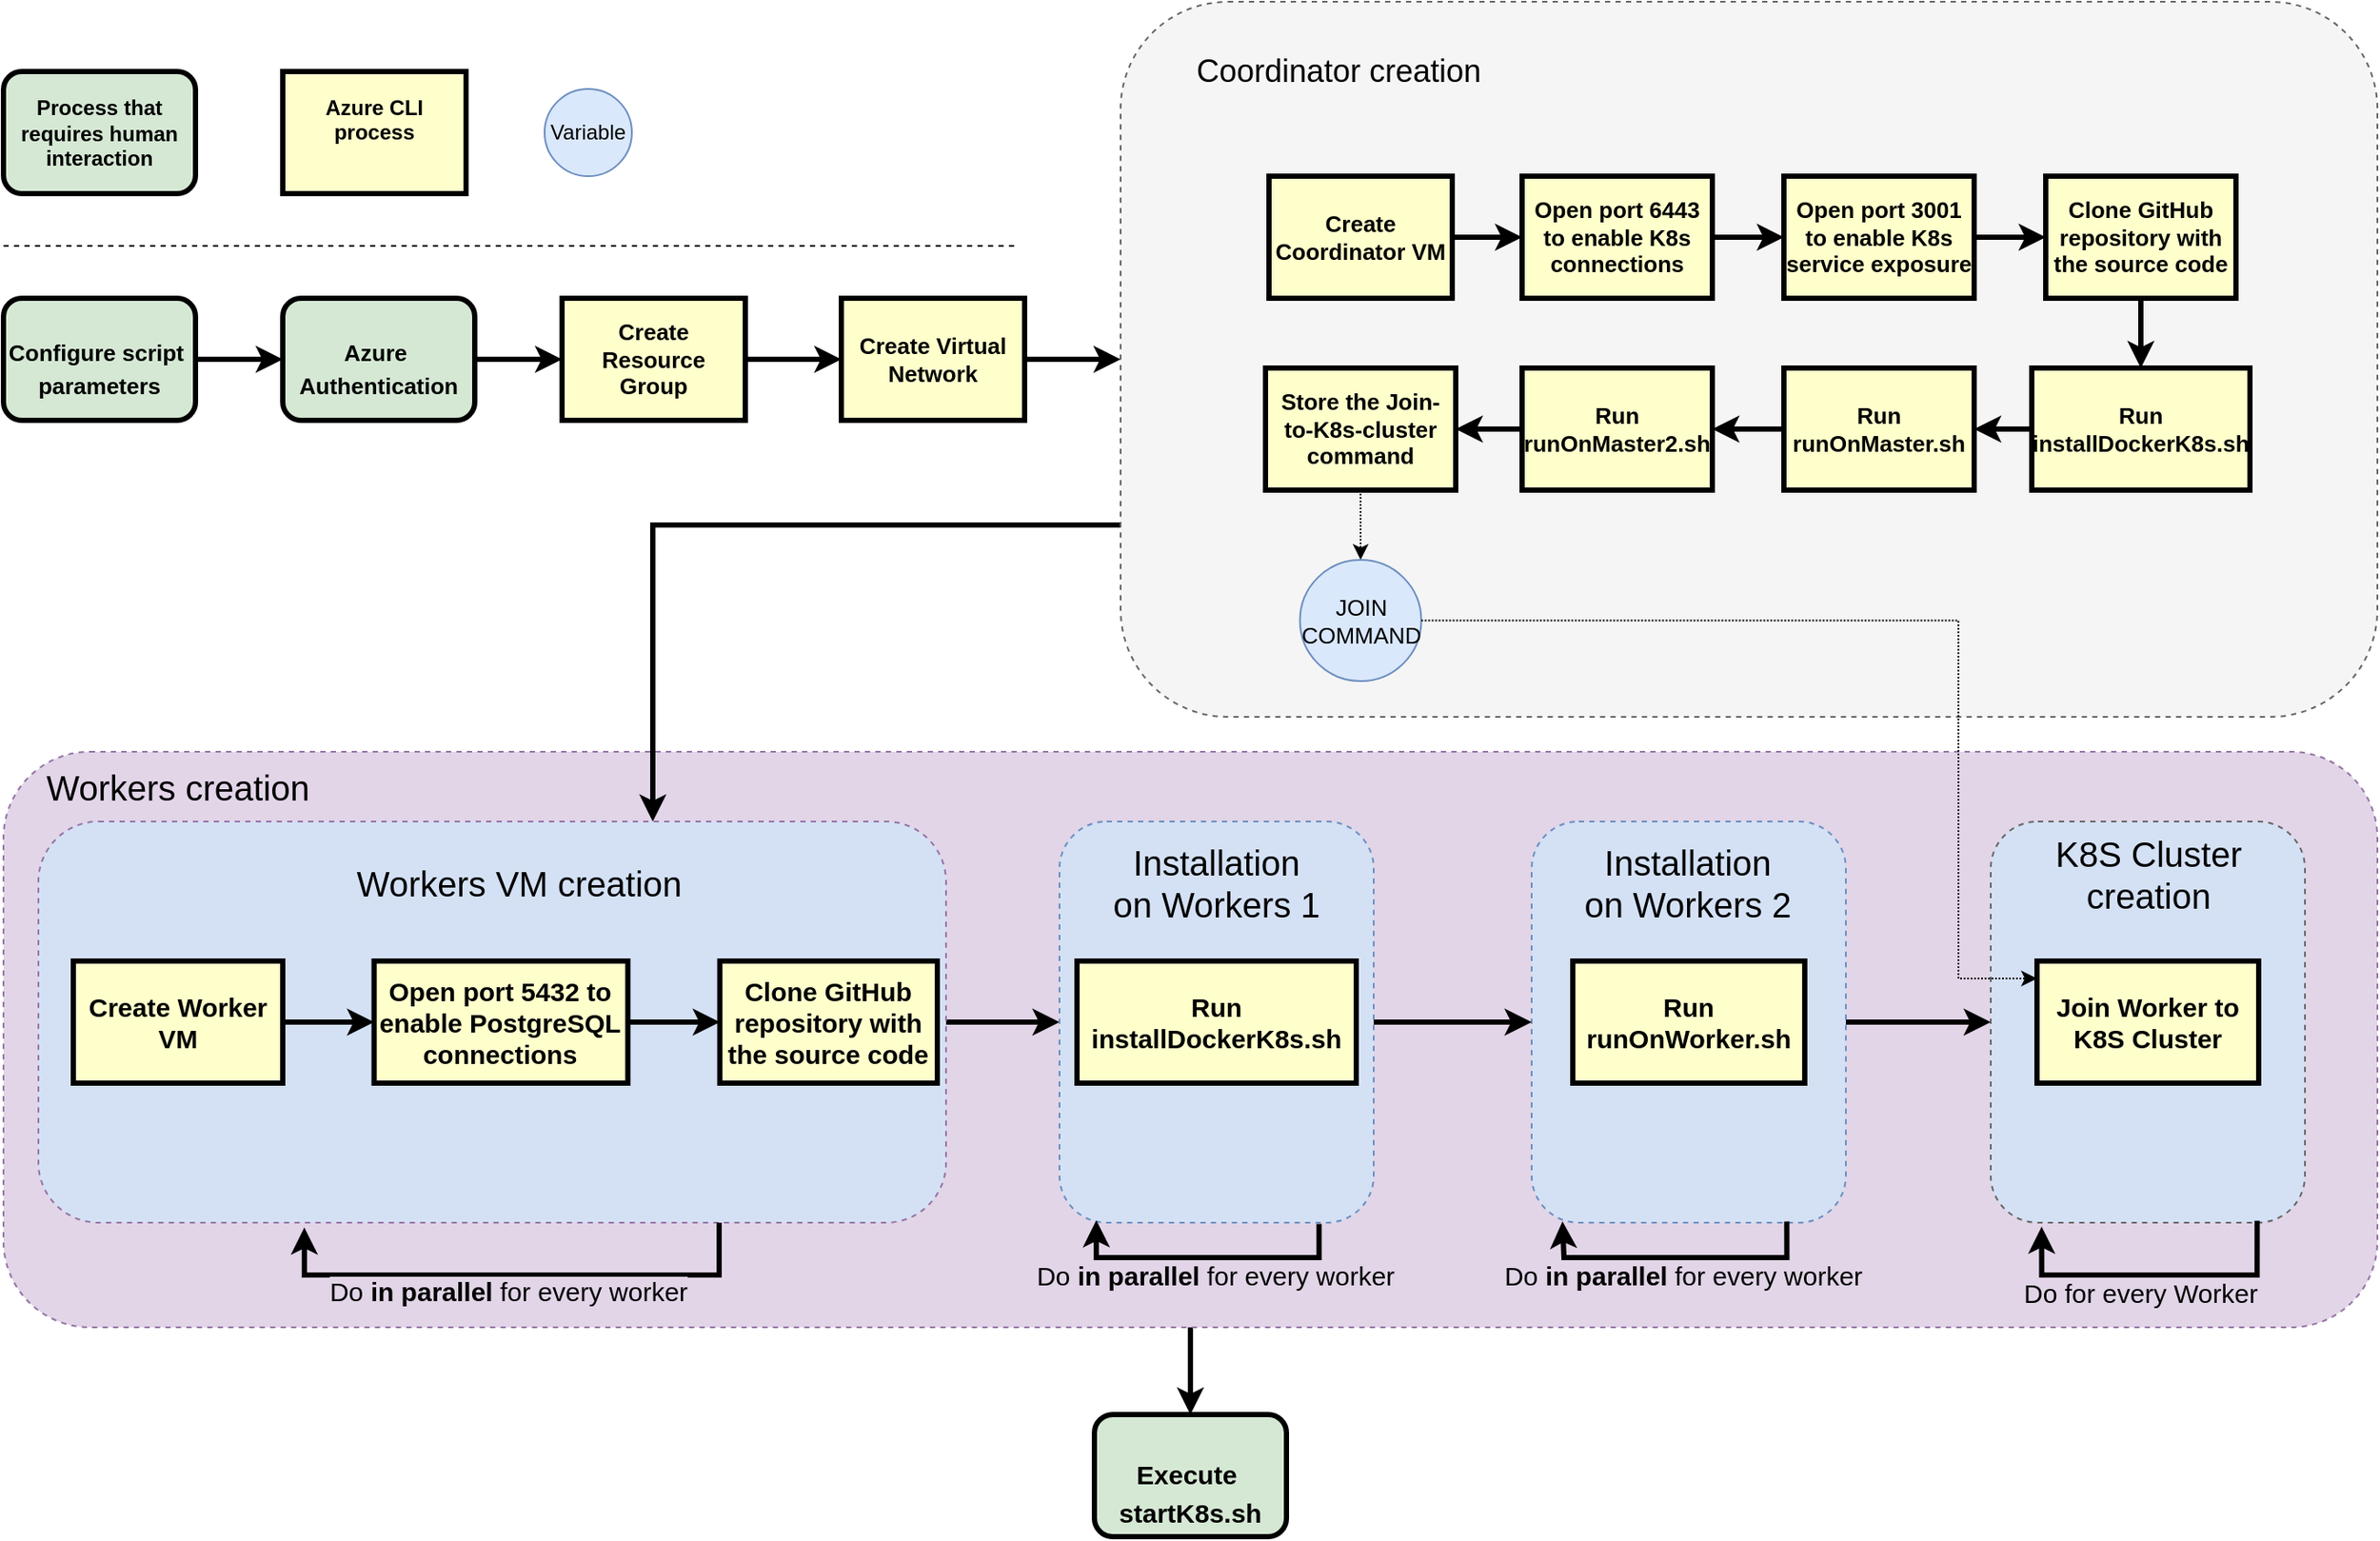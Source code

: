 <mxfile version="14.8.0" type="device"><diagram name="Page-1" id="c7558073-3199-34d8-9f00-42111426c3f3"><mxGraphModel dx="1928" dy="1751" grid="1" gridSize="10" guides="1" tooltips="1" connect="1" arrows="1" fold="1" page="1" pageScale="1" pageWidth="826" pageHeight="1169" background="#ffffff" math="0" shadow="0"><root><mxCell id="0"/><mxCell id="1" parent="0"/><mxCell id="dhEzO6tzxOjWR1tXxIFo-210" style="edgeStyle=orthogonalEdgeStyle;rounded=0;orthogonalLoop=1;jettySize=auto;html=1;strokeWidth=3;" parent="1" source="dhEzO6tzxOjWR1tXxIFo-196" target="dhEzO6tzxOjWR1tXxIFo-209" edge="1"><mxGeometry relative="1" as="geometry"/></mxCell><mxCell id="dhEzO6tzxOjWR1tXxIFo-196" value="" style="rounded=1;whiteSpace=wrap;html=1;dashed=1;fillColor=#e1d5e7;strokeColor=#9673a6;" parent="1" vertex="1"><mxGeometry x="-150" y="110" width="1360" height="330" as="geometry"/></mxCell><mxCell id="dhEzO6tzxOjWR1tXxIFo-204" style="edgeStyle=orthogonalEdgeStyle;rounded=0;orthogonalLoop=1;jettySize=auto;html=1;strokeWidth=3;" parent="1" source="dhEzO6tzxOjWR1tXxIFo-97" target="dhEzO6tzxOjWR1tXxIFo-98" edge="1"><mxGeometry relative="1" as="geometry"/></mxCell><mxCell id="dhEzO6tzxOjWR1tXxIFo-97" value="Create Resource&#10;Group" style="whiteSpace=wrap;align=center;verticalAlign=middle;fontStyle=1;strokeWidth=3;fillColor=#FFFFCC;fontSize=13;" parent="1" vertex="1"><mxGeometry x="170" y="-150" width="105" height="70" as="geometry"/></mxCell><mxCell id="dhEzO6tzxOjWR1tXxIFo-205" style="edgeStyle=orthogonalEdgeStyle;rounded=0;orthogonalLoop=1;jettySize=auto;html=1;strokeWidth=3;" parent="1" source="dhEzO6tzxOjWR1tXxIFo-98" target="dhEzO6tzxOjWR1tXxIFo-100" edge="1"><mxGeometry relative="1" as="geometry"/></mxCell><mxCell id="dhEzO6tzxOjWR1tXxIFo-98" value="Create Virtual Network" style="whiteSpace=wrap;align=center;verticalAlign=middle;fontStyle=1;strokeWidth=3;fillColor=#FFFFCC;fontSize=13;" parent="1" vertex="1"><mxGeometry x="330" y="-150" width="105" height="70" as="geometry"/></mxCell><mxCell id="dhEzO6tzxOjWR1tXxIFo-202" style="edgeStyle=orthogonalEdgeStyle;rounded=0;orthogonalLoop=1;jettySize=auto;html=1;strokeWidth=3;" parent="1" source="dhEzO6tzxOjWR1tXxIFo-99" target="dhEzO6tzxOjWR1tXxIFo-200" edge="1"><mxGeometry relative="1" as="geometry"/></mxCell><mxCell id="dhEzO6tzxOjWR1tXxIFo-99" value="&lt;p style=&quot;margin: 4px 0px 0px ; text-align: center ; font-size: 13px&quot;&gt;&lt;font style=&quot;font-size: 13px&quot;&gt;&lt;br&gt;&lt;/font&gt;&lt;/p&gt;&lt;p style=&quot;margin: 4px 0px 0px ; text-align: center ; font-size: 13px&quot;&gt;&lt;font style=&quot;font-size: 13px&quot;&gt;Configure script&amp;nbsp;&lt;/font&gt;&lt;/p&gt;&lt;p style=&quot;margin: 4px 0px 0px ; text-align: center ; font-size: 13px&quot;&gt;&lt;font style=&quot;font-size: 13px&quot;&gt;parameters&lt;/font&gt;&lt;/p&gt;" style="verticalAlign=middle;align=center;overflow=fill;fontSize=12;fontFamily=Helvetica;html=1;rounded=1;fontStyle=1;strokeWidth=3;fillColor=#D5E8D4;" parent="1" vertex="1"><mxGeometry x="-150" y="-150" width="110" height="70" as="geometry"/></mxCell><mxCell id="dhEzO6tzxOjWR1tXxIFo-183" style="edgeStyle=orthogonalEdgeStyle;rounded=0;orthogonalLoop=1;jettySize=auto;html=1;strokeWidth=3;" parent="1" source="dhEzO6tzxOjWR1tXxIFo-100" target="dhEzO6tzxOjWR1tXxIFo-156" edge="1"><mxGeometry relative="1" as="geometry"><Array as="points"><mxPoint x="222" y="-20"/></Array></mxGeometry></mxCell><mxCell id="dhEzO6tzxOjWR1tXxIFo-100" value="" style="rounded=1;whiteSpace=wrap;html=1;dashed=1;fillColor=#f5f5f5;strokeColor=#666666;fontColor=#333333;" parent="1" vertex="1"><mxGeometry x="490" y="-320" width="720" height="410" as="geometry"/></mxCell><mxCell id="dhEzO6tzxOjWR1tXxIFo-102" value="&lt;font style=&quot;font-size: 18px&quot;&gt;Coordinator creation&lt;/font&gt;" style="text;html=1;strokeColor=none;fillColor=none;align=center;verticalAlign=middle;whiteSpace=wrap;rounded=0;dashed=1;" parent="1" vertex="1"><mxGeometry x="530" y="-290" width="170" height="20" as="geometry"/></mxCell><mxCell id="dhEzO6tzxOjWR1tXxIFo-147" style="edgeStyle=orthogonalEdgeStyle;rounded=0;orthogonalLoop=1;jettySize=auto;html=1;strokeWidth=3;" parent="1" source="dhEzO6tzxOjWR1tXxIFo-104" target="dhEzO6tzxOjWR1tXxIFo-135" edge="1"><mxGeometry relative="1" as="geometry"/></mxCell><mxCell id="dhEzO6tzxOjWR1tXxIFo-104" value="Create Coordinator VM" style="whiteSpace=wrap;align=center;verticalAlign=middle;fontStyle=1;strokeWidth=3;fillColor=#FFFFCC;fontSize=13;" parent="1" vertex="1"><mxGeometry x="575" y="-220" width="105" height="70" as="geometry"/></mxCell><mxCell id="dhEzO6tzxOjWR1tXxIFo-141" style="edgeStyle=orthogonalEdgeStyle;rounded=0;orthogonalLoop=1;jettySize=auto;html=1;strokeWidth=3;" parent="1" source="dhEzO6tzxOjWR1tXxIFo-116" target="dhEzO6tzxOjWR1tXxIFo-117" edge="1"><mxGeometry relative="1" as="geometry"/></mxCell><mxCell id="dhEzO6tzxOjWR1tXxIFo-116" value="Run runOnMaster.sh" style="whiteSpace=wrap;align=center;verticalAlign=middle;fontStyle=1;strokeWidth=3;fillColor=#FFFFCC;fontSize=13;" parent="1" vertex="1"><mxGeometry x="870" y="-110" width="109" height="70" as="geometry"/></mxCell><mxCell id="dhEzO6tzxOjWR1tXxIFo-140" style="edgeStyle=orthogonalEdgeStyle;rounded=0;orthogonalLoop=1;jettySize=auto;html=1;strokeWidth=3;" parent="1" source="dhEzO6tzxOjWR1tXxIFo-117" target="dhEzO6tzxOjWR1tXxIFo-137" edge="1"><mxGeometry relative="1" as="geometry"/></mxCell><mxCell id="dhEzO6tzxOjWR1tXxIFo-117" value="Run runOnMaster2.sh" style="whiteSpace=wrap;align=center;verticalAlign=middle;fontStyle=1;strokeWidth=3;fillColor=#FFFFCC;fontSize=13;" parent="1" vertex="1"><mxGeometry x="720" y="-110" width="109" height="70" as="geometry"/></mxCell><mxCell id="dhEzO6tzxOjWR1tXxIFo-142" style="edgeStyle=orthogonalEdgeStyle;rounded=0;orthogonalLoop=1;jettySize=auto;html=1;strokeWidth=3;" parent="1" source="dhEzO6tzxOjWR1tXxIFo-126" target="dhEzO6tzxOjWR1tXxIFo-116" edge="1"><mxGeometry relative="1" as="geometry"/></mxCell><mxCell id="dhEzO6tzxOjWR1tXxIFo-126" value="Run installDockerK8s.sh" style="whiteSpace=wrap;align=center;verticalAlign=middle;fontStyle=1;strokeWidth=3;fillColor=#FFFFCC;fontSize=13;" parent="1" vertex="1"><mxGeometry x="1012" y="-110" width="125" height="70" as="geometry"/></mxCell><mxCell id="9UQQwgYMAbRLBLmPfnH0-1" style="edgeStyle=orthogonalEdgeStyle;rounded=0;orthogonalLoop=1;jettySize=auto;html=1;strokeWidth=3;" parent="1" source="dhEzO6tzxOjWR1tXxIFo-131" target="dhEzO6tzxOjWR1tXxIFo-126" edge="1"><mxGeometry relative="1" as="geometry"/></mxCell><mxCell id="dhEzO6tzxOjWR1tXxIFo-131" value="Clone GitHub repository with the source code" style="whiteSpace=wrap;align=center;verticalAlign=middle;fontStyle=1;strokeWidth=3;fillColor=#FFFFCC;fontSize=13;" parent="1" vertex="1"><mxGeometry x="1020" y="-220" width="109" height="70" as="geometry"/></mxCell><mxCell id="dhEzO6tzxOjWR1tXxIFo-145" style="edgeStyle=orthogonalEdgeStyle;rounded=0;orthogonalLoop=1;jettySize=auto;html=1;strokeWidth=3;" parent="1" source="dhEzO6tzxOjWR1tXxIFo-132" target="dhEzO6tzxOjWR1tXxIFo-131" edge="1"><mxGeometry relative="1" as="geometry"/></mxCell><mxCell id="dhEzO6tzxOjWR1tXxIFo-132" value="Open port 3001 to enable K8s service exposure" style="whiteSpace=wrap;align=center;verticalAlign=middle;fontStyle=1;strokeWidth=3;fillColor=#FFFFCC;fontSize=13;" parent="1" vertex="1"><mxGeometry x="870" y="-220" width="109" height="70" as="geometry"/></mxCell><mxCell id="dhEzO6tzxOjWR1tXxIFo-146" style="edgeStyle=orthogonalEdgeStyle;rounded=0;orthogonalLoop=1;jettySize=auto;html=1;strokeWidth=3;" parent="1" source="dhEzO6tzxOjWR1tXxIFo-135" target="dhEzO6tzxOjWR1tXxIFo-132" edge="1"><mxGeometry relative="1" as="geometry"/></mxCell><mxCell id="dhEzO6tzxOjWR1tXxIFo-135" value="Open port 6443 to enable K8s connections" style="whiteSpace=wrap;align=center;verticalAlign=middle;fontStyle=1;strokeWidth=3;fillColor=#FFFFCC;fontSize=13;" parent="1" vertex="1"><mxGeometry x="720" y="-220" width="109" height="70" as="geometry"/></mxCell><mxCell id="dhEzO6tzxOjWR1tXxIFo-139" style="edgeStyle=orthogonalEdgeStyle;rounded=0;orthogonalLoop=1;jettySize=auto;html=1;dashed=1;dashPattern=1 1;" parent="1" source="dhEzO6tzxOjWR1tXxIFo-137" target="dhEzO6tzxOjWR1tXxIFo-138" edge="1"><mxGeometry relative="1" as="geometry"/></mxCell><mxCell id="dhEzO6tzxOjWR1tXxIFo-137" value="Store the Join-to-K8s-cluster command" style="whiteSpace=wrap;align=center;verticalAlign=middle;fontStyle=1;strokeWidth=3;fillColor=#FFFFCC;fontSize=13;" parent="1" vertex="1"><mxGeometry x="573" y="-110" width="109" height="70" as="geometry"/></mxCell><mxCell id="dhEzO6tzxOjWR1tXxIFo-138" value="&lt;font style=&quot;font-size: 13px&quot;&gt;JOIN&lt;br&gt;COMMAND&lt;/font&gt;" style="ellipse;whiteSpace=wrap;html=1;aspect=fixed;fillColor=#dae8fc;strokeColor=#6c8ebf;" parent="1" vertex="1"><mxGeometry x="592.75" width="69.5" height="69.5" as="geometry"/></mxCell><mxCell id="9UQQwgYMAbRLBLmPfnH0-16" style="edgeStyle=orthogonalEdgeStyle;rounded=0;orthogonalLoop=1;jettySize=auto;html=1;fontSize=15;strokeWidth=3;" parent="1" source="dhEzO6tzxOjWR1tXxIFo-156" target="9UQQwgYMAbRLBLmPfnH0-5" edge="1"><mxGeometry relative="1" as="geometry"/></mxCell><mxCell id="dhEzO6tzxOjWR1tXxIFo-156" value="" style="rounded=1;whiteSpace=wrap;html=1;dashed=1;strokeColor=#9673a6;fillColor=#D4E1F5;" parent="1" vertex="1"><mxGeometry x="-130" y="150" width="520" height="230" as="geometry"/></mxCell><mxCell id="dhEzO6tzxOjWR1tXxIFo-157" value="&lt;font style=&quot;font-size: 20px&quot;&gt;Workers VM creation&lt;/font&gt;" style="text;html=1;strokeColor=none;fillColor=none;align=center;verticalAlign=middle;whiteSpace=wrap;rounded=0;dashed=1;" parent="1" vertex="1"><mxGeometry x="50.69" y="175" width="189.31" height="20" as="geometry"/></mxCell><mxCell id="dhEzO6tzxOjWR1tXxIFo-158" style="edgeStyle=orthogonalEdgeStyle;rounded=0;orthogonalLoop=1;jettySize=auto;html=1;strokeWidth=3;" parent="1" source="dhEzO6tzxOjWR1tXxIFo-159" target="dhEzO6tzxOjWR1tXxIFo-176" edge="1"><mxGeometry relative="1" as="geometry"/></mxCell><mxCell id="dhEzO6tzxOjWR1tXxIFo-159" value="Create Worker VM" style="whiteSpace=wrap;align=center;verticalAlign=middle;fontStyle=1;strokeWidth=3;fillColor=#FFFFCC;fontSize=15;" parent="1" vertex="1"><mxGeometry x="-110" y="230" width="120" height="70" as="geometry"/></mxCell><mxCell id="dhEzO6tzxOjWR1tXxIFo-162" style="edgeStyle=orthogonalEdgeStyle;rounded=0;orthogonalLoop=1;jettySize=auto;html=1;" parent="1" edge="1"><mxGeometry relative="1" as="geometry"><mxPoint x="390" y="395" as="targetPoint"/></mxGeometry></mxCell><mxCell id="dhEzO6tzxOjWR1tXxIFo-164" style="edgeStyle=orthogonalEdgeStyle;rounded=0;orthogonalLoop=1;jettySize=auto;html=1;" parent="1" edge="1"><mxGeometry relative="1" as="geometry"><mxPoint x="335.5" y="430" as="sourcePoint"/></mxGeometry></mxCell><mxCell id="dhEzO6tzxOjWR1tXxIFo-166" style="edgeStyle=orthogonalEdgeStyle;rounded=0;orthogonalLoop=1;jettySize=auto;html=1;" parent="1" edge="1"><mxGeometry relative="1" as="geometry"><mxPoint x="539" y="395" as="targetPoint"/></mxGeometry></mxCell><mxCell id="dhEzO6tzxOjWR1tXxIFo-169" value="Clone GitHub repository with the source code" style="whiteSpace=wrap;align=center;verticalAlign=middle;fontStyle=1;strokeWidth=3;fillColor=#FFFFCC;fontSize=15;" parent="1" vertex="1"><mxGeometry x="260.38" y="230" width="124.62" height="70" as="geometry"/></mxCell><mxCell id="9UQQwgYMAbRLBLmPfnH0-3" style="edgeStyle=orthogonalEdgeStyle;rounded=0;orthogonalLoop=1;jettySize=auto;html=1;strokeWidth=3;" parent="1" source="dhEzO6tzxOjWR1tXxIFo-176" target="dhEzO6tzxOjWR1tXxIFo-169" edge="1"><mxGeometry relative="1" as="geometry"/></mxCell><mxCell id="dhEzO6tzxOjWR1tXxIFo-176" value="Open port 5432 to enable PostgreSQL&#10;connections" style="whiteSpace=wrap;align=center;verticalAlign=middle;fontStyle=1;strokeWidth=3;fillColor=#FFFFCC;fontSize=15;" parent="1" vertex="1"><mxGeometry x="62.32" y="230" width="145.37" height="70" as="geometry"/></mxCell><mxCell id="dhEzO6tzxOjWR1tXxIFo-177" style="edgeStyle=orthogonalEdgeStyle;rounded=0;orthogonalLoop=1;jettySize=auto;html=1;dashed=1;dashPattern=1 1;" parent="1" edge="1"><mxGeometry relative="1" as="geometry"><mxPoint x="390" y="495" as="sourcePoint"/></mxGeometry></mxCell><mxCell id="dhEzO6tzxOjWR1tXxIFo-181" style="edgeStyle=orthogonalEdgeStyle;rounded=0;orthogonalLoop=1;jettySize=auto;html=1;entryX=0.293;entryY=1.012;entryDx=0;entryDy=0;entryPerimeter=0;exitX=0.75;exitY=1;exitDx=0;exitDy=0;strokeWidth=3;" parent="1" source="dhEzO6tzxOjWR1tXxIFo-156" target="dhEzO6tzxOjWR1tXxIFo-156" edge="1"><mxGeometry relative="1" as="geometry"><Array as="points"><mxPoint x="260" y="410"/><mxPoint x="22" y="410"/></Array></mxGeometry></mxCell><mxCell id="dhEzO6tzxOjWR1tXxIFo-182" value="&lt;span style=&quot;font-size: 15px&quot;&gt;Do&amp;nbsp;&lt;/span&gt;&lt;b style=&quot;font-size: 15px&quot;&gt;in parallel&lt;/b&gt;&lt;span style=&quot;font-size: 15px&quot;&gt;&amp;nbsp;for every worker&lt;/span&gt;" style="edgeLabel;html=1;align=center;verticalAlign=middle;resizable=0;points=[];labelBackgroundColor=#E1D5E7;" parent="dhEzO6tzxOjWR1tXxIFo-181" vertex="1" connectable="0"><mxGeometry x="-0.422" y="1" relative="1" as="geometry"><mxPoint x="-66" y="8" as="offset"/></mxGeometry></mxCell><mxCell id="dhEzO6tzxOjWR1tXxIFo-206" style="edgeStyle=orthogonalEdgeStyle;rounded=0;orthogonalLoop=1;jettySize=auto;html=1;strokeWidth=3;" parent="1" source="dhEzO6tzxOjWR1tXxIFo-184" target="dhEzO6tzxOjWR1tXxIFo-189" edge="1"><mxGeometry relative="1" as="geometry"/></mxCell><mxCell id="dhEzO6tzxOjWR1tXxIFo-184" value="" style="rounded=1;whiteSpace=wrap;html=1;dashed=1;strokeColor=#6c8ebf;fillColor=#D4E1F5;" parent="1" vertex="1"><mxGeometry x="725.5" y="150" width="180" height="230" as="geometry"/></mxCell><mxCell id="dhEzO6tzxOjWR1tXxIFo-185" value="&lt;font style=&quot;font-size: 20px&quot;&gt;Installation &lt;br&gt;on Workers 2&lt;/font&gt;" style="text;html=1;strokeColor=none;fillColor=none;align=center;verticalAlign=middle;whiteSpace=wrap;rounded=0;dashed=1;" parent="1" vertex="1"><mxGeometry x="710" y="175" width="210" height="20" as="geometry"/></mxCell><mxCell id="dhEzO6tzxOjWR1tXxIFo-186" value="Run runOnWorker.sh" style="whiteSpace=wrap;align=center;verticalAlign=middle;fontStyle=1;strokeWidth=3;fillColor=#FFFFCC;fontSize=15;" parent="1" vertex="1"><mxGeometry x="749.06" y="230" width="132.88" height="70" as="geometry"/></mxCell><mxCell id="dhEzO6tzxOjWR1tXxIFo-187" style="edgeStyle=orthogonalEdgeStyle;rounded=0;orthogonalLoop=1;jettySize=auto;html=1;entryX=0.098;entryY=0.997;entryDx=0;entryDy=0;exitX=0.812;exitY=0.997;exitDx=0;exitDy=0;entryPerimeter=0;exitPerimeter=0;strokeWidth=3;" parent="1" source="dhEzO6tzxOjWR1tXxIFo-184" target="dhEzO6tzxOjWR1tXxIFo-184" edge="1"><mxGeometry relative="1" as="geometry"><Array as="points"><mxPoint x="744" y="400"/><mxPoint x="587" y="400"/></Array></mxGeometry></mxCell><mxCell id="dhEzO6tzxOjWR1tXxIFo-188" value="&lt;font style=&quot;font-size: 15px&quot;&gt;Do &lt;b&gt;in parallel&lt;/b&gt; for every worker&lt;/font&gt;" style="edgeLabel;html=1;align=center;verticalAlign=middle;resizable=0;points=[];labelBackgroundColor=#E1D5E7;" parent="dhEzO6tzxOjWR1tXxIFo-187" vertex="1" connectable="0"><mxGeometry x="0.308" y="-4" relative="1" as="geometry"><mxPoint x="30.48" y="14" as="offset"/></mxGeometry></mxCell><mxCell id="dhEzO6tzxOjWR1tXxIFo-189" value="" style="rounded=1;whiteSpace=wrap;html=1;dashed=1;strokeColor=#666666;fontColor=#333333;fillColor=#D4E1F5;" parent="1" vertex="1"><mxGeometry x="988.5" y="150" width="180" height="230" as="geometry"/></mxCell><mxCell id="dhEzO6tzxOjWR1tXxIFo-190" value="&lt;font style=&quot;font-size: 20px&quot;&gt;K8S Cluster &lt;br&gt;creation&lt;/font&gt;" style="text;html=1;strokeColor=none;fillColor=none;align=center;verticalAlign=middle;whiteSpace=wrap;rounded=0;dashed=1;" parent="1" vertex="1"><mxGeometry x="979" y="170" width="200" height="20" as="geometry"/></mxCell><mxCell id="dhEzO6tzxOjWR1tXxIFo-191" value="Join Worker to K8S Cluster" style="whiteSpace=wrap;align=center;verticalAlign=middle;fontStyle=1;strokeWidth=3;fillColor=#FFFFCC;fontSize=15;" parent="1" vertex="1"><mxGeometry x="1015" y="230" width="127" height="70" as="geometry"/></mxCell><mxCell id="dhEzO6tzxOjWR1tXxIFo-192" style="edgeStyle=orthogonalEdgeStyle;rounded=0;orthogonalLoop=1;jettySize=auto;html=1;dashed=1;dashPattern=1 1;" parent="1" source="dhEzO6tzxOjWR1tXxIFo-138" target="dhEzO6tzxOjWR1tXxIFo-191" edge="1"><mxGeometry relative="1" as="geometry"><Array as="points"><mxPoint x="970" y="35"/><mxPoint x="970" y="240"/></Array></mxGeometry></mxCell><mxCell id="dhEzO6tzxOjWR1tXxIFo-193" style="edgeStyle=orthogonalEdgeStyle;rounded=0;orthogonalLoop=1;jettySize=auto;html=1;entryX=0.162;entryY=1.01;entryDx=0;entryDy=0;entryPerimeter=0;exitX=0.848;exitY=0.995;exitDx=0;exitDy=0;exitPerimeter=0;strokeWidth=3;" parent="1" source="dhEzO6tzxOjWR1tXxIFo-189" target="dhEzO6tzxOjWR1tXxIFo-189" edge="1"><mxGeometry relative="1" as="geometry"><Array as="points"><mxPoint x="1104" y="410"/><mxPoint x="953" y="410"/></Array></mxGeometry></mxCell><mxCell id="dhEzO6tzxOjWR1tXxIFo-194" value="&lt;font style=&quot;font-size: 15px&quot;&gt;Do for every Worker&lt;/font&gt;" style="edgeLabel;html=1;align=center;verticalAlign=middle;resizable=0;points=[];labelBackgroundColor=#E1D5E7;" parent="dhEzO6tzxOjWR1tXxIFo-193" vertex="1" connectable="0"><mxGeometry x="-0.335" y="2" relative="1" as="geometry"><mxPoint x="-38" y="8" as="offset"/></mxGeometry></mxCell><mxCell id="dhEzO6tzxOjWR1tXxIFo-198" value="&lt;font style=&quot;font-size: 20px&quot;&gt;Workers creation&lt;/font&gt;" style="text;html=1;strokeColor=none;fillColor=none;align=center;verticalAlign=middle;whiteSpace=wrap;rounded=0;dashed=1;" parent="1" vertex="1"><mxGeometry x="-130" y="120" width="160" height="20" as="geometry"/></mxCell><mxCell id="dhEzO6tzxOjWR1tXxIFo-203" style="edgeStyle=orthogonalEdgeStyle;rounded=0;orthogonalLoop=1;jettySize=auto;html=1;strokeWidth=3;" parent="1" source="dhEzO6tzxOjWR1tXxIFo-200" target="dhEzO6tzxOjWR1tXxIFo-97" edge="1"><mxGeometry relative="1" as="geometry"/></mxCell><mxCell id="dhEzO6tzxOjWR1tXxIFo-200" value="&lt;p style=&quot;margin: 4px 0px 0px ; text-align: center ; font-size: 13px&quot;&gt;&lt;font style=&quot;font-size: 13px&quot;&gt;&lt;br&gt;&lt;/font&gt;&lt;/p&gt;&lt;p style=&quot;margin: 4px 0px 0px ; text-align: center ; font-size: 13px&quot;&gt;&lt;font style=&quot;font-size: 13px&quot;&gt;Azure&amp;nbsp;&lt;/font&gt;&lt;/p&gt;&lt;p style=&quot;margin: 4px 0px 0px ; text-align: center ; font-size: 13px&quot;&gt;&lt;font style=&quot;font-size: 13px&quot;&gt;Authentication&lt;/font&gt;&lt;/p&gt;" style="verticalAlign=middle;align=center;overflow=fill;fontSize=12;fontFamily=Helvetica;html=1;rounded=1;fontStyle=1;strokeWidth=3;fillColor=#D5E8D4;" parent="1" vertex="1"><mxGeometry x="10" y="-150" width="110" height="70" as="geometry"/></mxCell><mxCell id="dhEzO6tzxOjWR1tXxIFo-209" value="&lt;p style=&quot;margin: 4px 0px 0px ; text-align: center ; font-size: 15px&quot;&gt;&lt;span&gt;&lt;br&gt;&lt;/span&gt;&lt;/p&gt;&lt;p style=&quot;margin: 4px 0px 0px ; text-align: center ; font-size: 15px&quot;&gt;&lt;span&gt;Execute&amp;nbsp;&lt;/span&gt;&lt;br&gt;&lt;/p&gt;&lt;p style=&quot;margin: 4px 0px 0px ; text-align: center ; font-size: 15px&quot;&gt;&lt;font style=&quot;font-size: 15px&quot;&gt;startK8s.sh&lt;/font&gt;&lt;/p&gt;" style="verticalAlign=middle;align=center;overflow=fill;fontSize=12;fontFamily=Helvetica;html=1;rounded=1;fontStyle=1;strokeWidth=3;fillColor=#D5E8D4;" parent="1" vertex="1"><mxGeometry x="475" y="490" width="110" height="70" as="geometry"/></mxCell><mxCell id="g1j2P8hqbYVy_S7XG76T-2" value="&lt;div&gt;&lt;br&gt;&lt;/div&gt;&lt;div&gt;Process that &lt;br&gt;&lt;/div&gt;&lt;div&gt;requires human &lt;br&gt;&lt;/div&gt;&lt;div&gt;interaction&lt;/div&gt;" style="verticalAlign=middle;align=center;overflow=fill;fontSize=12;fontFamily=Helvetica;html=1;rounded=1;fontStyle=1;strokeWidth=3;fillColor=#D5E8D4;" parent="1" vertex="1"><mxGeometry x="-150" y="-280" width="110" height="70" as="geometry"/></mxCell><mxCell id="g1j2P8hqbYVy_S7XG76T-3" value="Azure CLI&#10;process&#10;" style="whiteSpace=wrap;align=center;verticalAlign=middle;fontStyle=1;strokeWidth=3;fillColor=#FFFFCC" parent="1" vertex="1"><mxGeometry x="10" y="-280" width="105" height="70" as="geometry"/></mxCell><mxCell id="g1j2P8hqbYVy_S7XG76T-4" value="" style="endArrow=none;dashed=1;html=1;" parent="1" edge="1"><mxGeometry width="50" height="50" relative="1" as="geometry"><mxPoint x="-150" y="-180" as="sourcePoint"/><mxPoint x="430" y="-180" as="targetPoint"/></mxGeometry></mxCell><mxCell id="g1j2P8hqbYVy_S7XG76T-6" value="Variable" style="ellipse;whiteSpace=wrap;html=1;aspect=fixed;fillColor=#dae8fc;strokeColor=#6c8ebf;" parent="1" vertex="1"><mxGeometry x="160" y="-270" width="50" height="50" as="geometry"/></mxCell><mxCell id="9UQQwgYMAbRLBLmPfnH0-17" style="edgeStyle=orthogonalEdgeStyle;rounded=0;orthogonalLoop=1;jettySize=auto;html=1;fontSize=15;strokeWidth=3;" parent="1" source="9UQQwgYMAbRLBLmPfnH0-5" target="dhEzO6tzxOjWR1tXxIFo-184" edge="1"><mxGeometry relative="1" as="geometry"/></mxCell><mxCell id="9UQQwgYMAbRLBLmPfnH0-5" value="" style="rounded=1;whiteSpace=wrap;html=1;dashed=1;strokeColor=#6c8ebf;fillColor=#D4E1F5;" parent="1" vertex="1"><mxGeometry x="455" y="150" width="180" height="230" as="geometry"/></mxCell><mxCell id="9UQQwgYMAbRLBLmPfnH0-10" value="Run installDockerK8s.sh" style="whiteSpace=wrap;align=center;verticalAlign=middle;fontStyle=1;strokeWidth=3;fillColor=#FFFFCC;fontSize=15;" parent="1" vertex="1"><mxGeometry x="465" y="230" width="160" height="70" as="geometry"/></mxCell><mxCell id="9UQQwgYMAbRLBLmPfnH0-11" value="&lt;font style=&quot;font-size: 20px&quot;&gt;Installation &lt;br&gt;on Workers 1&lt;/font&gt;" style="text;html=1;strokeColor=none;fillColor=none;align=center;verticalAlign=middle;whiteSpace=wrap;rounded=0;dashed=1;" parent="1" vertex="1"><mxGeometry x="440" y="175" width="210" height="20" as="geometry"/></mxCell><mxCell id="9UQQwgYMAbRLBLmPfnH0-12" style="edgeStyle=orthogonalEdgeStyle;rounded=0;orthogonalLoop=1;jettySize=auto;html=1;entryX=0.117;entryY=0.994;entryDx=0;entryDy=0;exitX=0.826;exitY=1.003;exitDx=0;exitDy=0;entryPerimeter=0;exitPerimeter=0;strokeWidth=3;" parent="1" source="9UQQwgYMAbRLBLmPfnH0-5" target="9UQQwgYMAbRLBLmPfnH0-5" edge="1"><mxGeometry relative="1" as="geometry"><Array as="points"><mxPoint x="604" y="400"/><mxPoint x="476" y="400"/></Array><mxPoint x="603.52" y="389.31" as="sourcePoint"/><mxPoint x="475.0" y="389.31" as="targetPoint"/></mxGeometry></mxCell><mxCell id="9UQQwgYMAbRLBLmPfnH0-13" value="&lt;font style=&quot;font-size: 15px&quot;&gt;Do &lt;b&gt;in parallel&lt;/b&gt; for every worker&lt;/font&gt;" style="edgeLabel;html=1;align=center;verticalAlign=middle;resizable=0;points=[];labelBackgroundColor=#E1D5E7;" parent="9UQQwgYMAbRLBLmPfnH0-12" vertex="1" connectable="0"><mxGeometry x="0.308" y="-4" relative="1" as="geometry"><mxPoint x="30.48" y="14" as="offset"/></mxGeometry></mxCell></root></mxGraphModel></diagram></mxfile>
